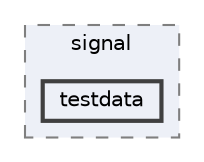 digraph "Arduino/GetStartedWithMachineLearningOnArduino/tflite-micro-main/signal/testdata"
{
 // LATEX_PDF_SIZE
  bgcolor="transparent";
  edge [fontname=Helvetica,fontsize=10,labelfontname=Helvetica,labelfontsize=10];
  node [fontname=Helvetica,fontsize=10,shape=box,height=0.2,width=0.4];
  compound=true
  subgraph clusterdir_8ce83f6ebad9376744fd0b51d76c92be {
    graph [ bgcolor="#edf0f7", pencolor="grey50", label="signal", fontname=Helvetica,fontsize=10 style="filled,dashed", URL="dir_8ce83f6ebad9376744fd0b51d76c92be.html",tooltip=""]
  dir_d7b23f9b65100f8e4145c8aef5c340e3 [label="testdata", fillcolor="#edf0f7", color="grey25", style="filled,bold", URL="dir_d7b23f9b65100f8e4145c8aef5c340e3.html",tooltip=""];
  }
}
